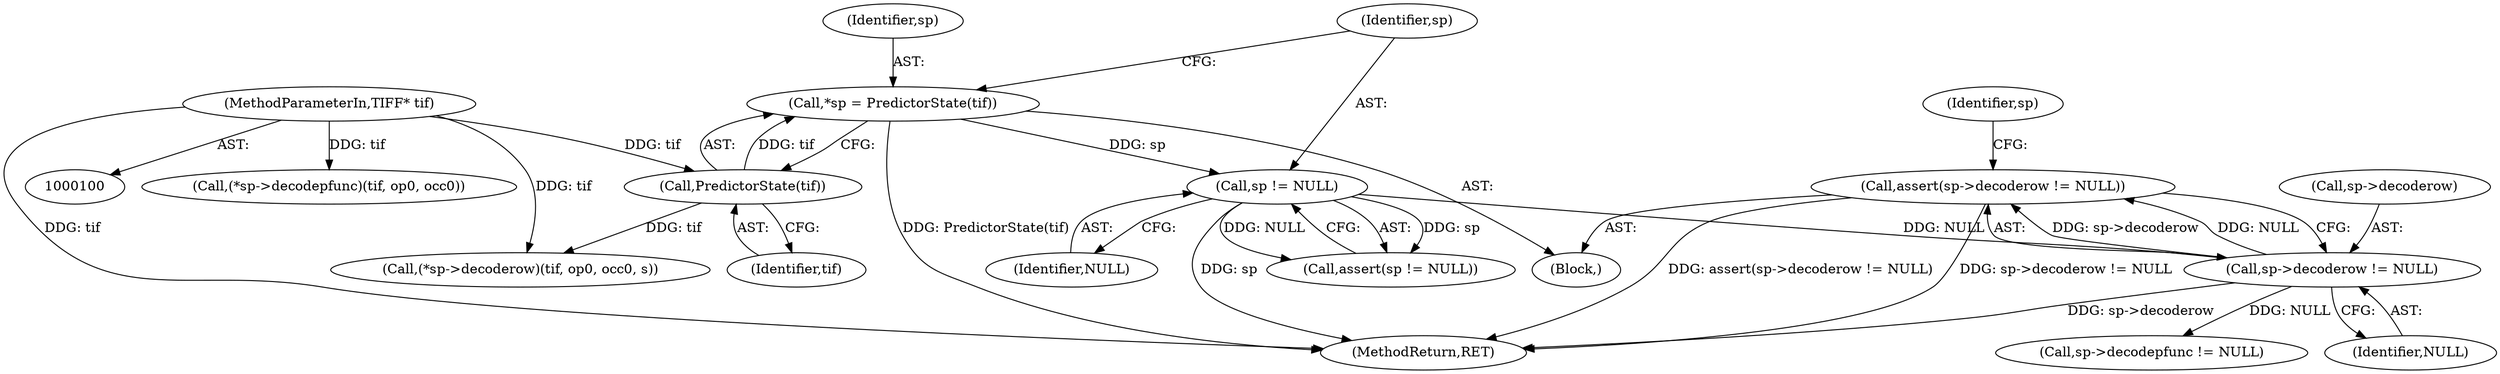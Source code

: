 digraph "0_libtiff_3ca657a8793dd011bf869695d72ad31c779c3cc1@API" {
"1000115" [label="(Call,assert(sp->decoderow != NULL))"];
"1000116" [label="(Call,sp->decoderow != NULL)"];
"1000112" [label="(Call,sp != NULL)"];
"1000107" [label="(Call,*sp = PredictorState(tif))"];
"1000109" [label="(Call,PredictorState(tif))"];
"1000101" [label="(MethodParameterIn,TIFF* tif)"];
"1000116" [label="(Call,sp->decoderow != NULL)"];
"1000124" [label="(Identifier,sp)"];
"1000110" [label="(Identifier,tif)"];
"1000114" [label="(Identifier,NULL)"];
"1000113" [label="(Identifier,sp)"];
"1000109" [label="(Call,PredictorState(tif))"];
"1000115" [label="(Call,assert(sp->decoderow != NULL))"];
"1000135" [label="(Call,(*sp->decodepfunc)(tif, op0, occ0))"];
"1000120" [label="(Identifier,NULL)"];
"1000107" [label="(Call,*sp = PredictorState(tif))"];
"1000117" [label="(Call,sp->decoderow)"];
"1000108" [label="(Identifier,sp)"];
"1000105" [label="(Block,)"];
"1000122" [label="(Call,sp->decodepfunc != NULL)"];
"1000142" [label="(MethodReturn,RET)"];
"1000112" [label="(Call,sp != NULL)"];
"1000101" [label="(MethodParameterIn,TIFF* tif)"];
"1000128" [label="(Call,(*sp->decoderow)(tif, op0, occ0, s))"];
"1000111" [label="(Call,assert(sp != NULL))"];
"1000115" -> "1000105"  [label="AST: "];
"1000115" -> "1000116"  [label="CFG: "];
"1000116" -> "1000115"  [label="AST: "];
"1000124" -> "1000115"  [label="CFG: "];
"1000115" -> "1000142"  [label="DDG: assert(sp->decoderow != NULL)"];
"1000115" -> "1000142"  [label="DDG: sp->decoderow != NULL"];
"1000116" -> "1000115"  [label="DDG: sp->decoderow"];
"1000116" -> "1000115"  [label="DDG: NULL"];
"1000116" -> "1000120"  [label="CFG: "];
"1000117" -> "1000116"  [label="AST: "];
"1000120" -> "1000116"  [label="AST: "];
"1000116" -> "1000142"  [label="DDG: sp->decoderow"];
"1000112" -> "1000116"  [label="DDG: NULL"];
"1000116" -> "1000122"  [label="DDG: NULL"];
"1000112" -> "1000111"  [label="AST: "];
"1000112" -> "1000114"  [label="CFG: "];
"1000113" -> "1000112"  [label="AST: "];
"1000114" -> "1000112"  [label="AST: "];
"1000111" -> "1000112"  [label="CFG: "];
"1000112" -> "1000142"  [label="DDG: sp"];
"1000112" -> "1000111"  [label="DDG: sp"];
"1000112" -> "1000111"  [label="DDG: NULL"];
"1000107" -> "1000112"  [label="DDG: sp"];
"1000107" -> "1000105"  [label="AST: "];
"1000107" -> "1000109"  [label="CFG: "];
"1000108" -> "1000107"  [label="AST: "];
"1000109" -> "1000107"  [label="AST: "];
"1000113" -> "1000107"  [label="CFG: "];
"1000107" -> "1000142"  [label="DDG: PredictorState(tif)"];
"1000109" -> "1000107"  [label="DDG: tif"];
"1000109" -> "1000110"  [label="CFG: "];
"1000110" -> "1000109"  [label="AST: "];
"1000101" -> "1000109"  [label="DDG: tif"];
"1000109" -> "1000128"  [label="DDG: tif"];
"1000101" -> "1000100"  [label="AST: "];
"1000101" -> "1000142"  [label="DDG: tif"];
"1000101" -> "1000128"  [label="DDG: tif"];
"1000101" -> "1000135"  [label="DDG: tif"];
}
